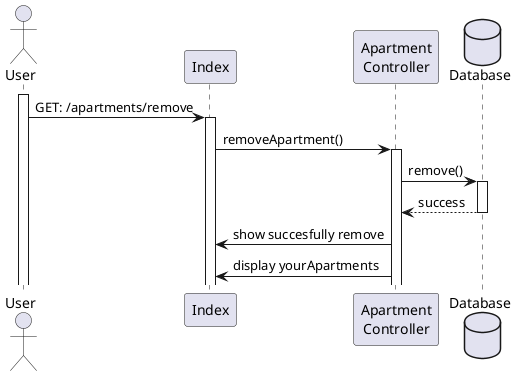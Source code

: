 @startuml remove-apartment

actor User
participant "Index" as Index
participant "Apartment\nController" as ApartmentController    
database Database

activate User
        
    User -> Index: GET: /apartments/remove
    activate Index
      Index -> ApartmentController: removeApartment()
    activate ApartmentController
    ApartmentController -> Database: remove()
    activate Database
    return success
    deactivate Database

    Index <- ApartmentController: show succesfully remove
    Index <- ApartmentController: display yourApartments 

@enduml